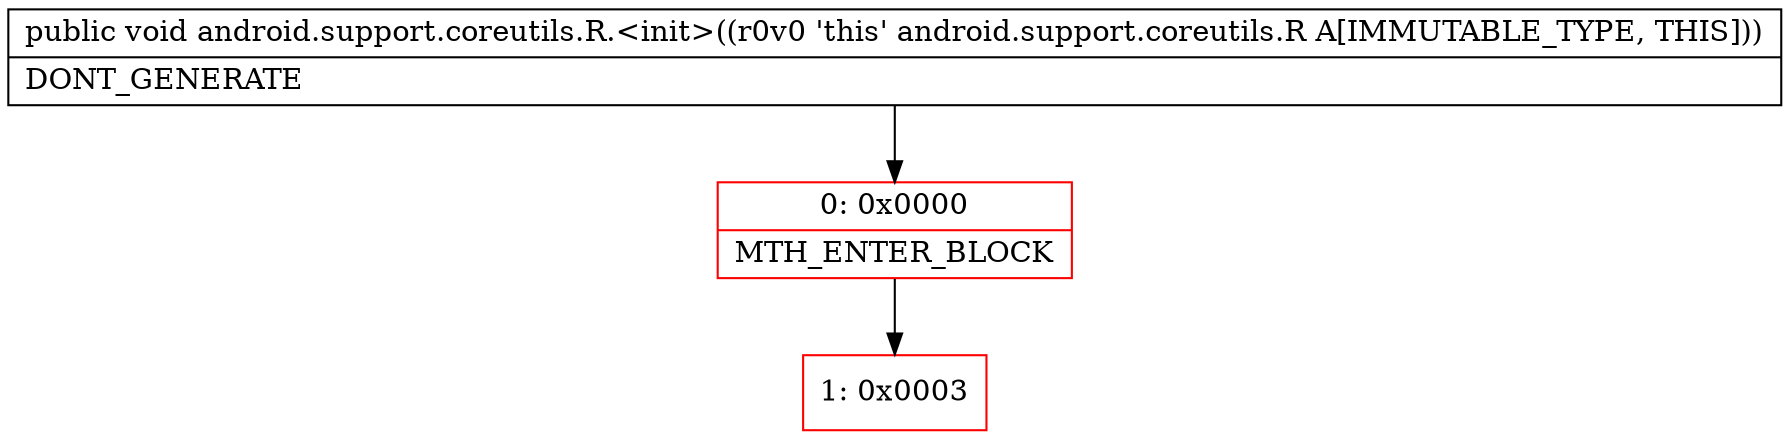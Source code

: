 digraph "CFG forandroid.support.coreutils.R.\<init\>()V" {
subgraph cluster_Region_285229633 {
label = "R(0)";
node [shape=record,color=blue];
}
Node_0 [shape=record,color=red,label="{0\:\ 0x0000|MTH_ENTER_BLOCK\l}"];
Node_1 [shape=record,color=red,label="{1\:\ 0x0003}"];
MethodNode[shape=record,label="{public void android.support.coreutils.R.\<init\>((r0v0 'this' android.support.coreutils.R A[IMMUTABLE_TYPE, THIS]))  | DONT_GENERATE\l}"];
MethodNode -> Node_0;
Node_0 -> Node_1;
}

